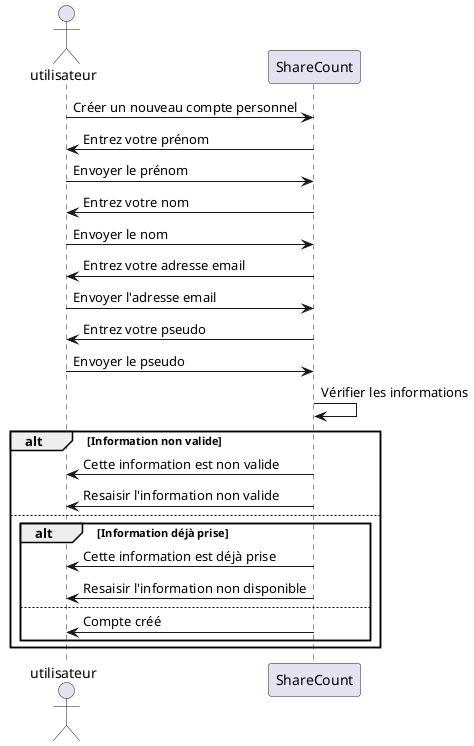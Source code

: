 @startuml  Créer compte personnel

actor utilisateur as u
participant ShareCount as sc

u -> sc : Créer un nouveau compte personnel
sc -> u : Entrez votre prénom
u -> sc : Envoyer le prénom
sc -> u : Entrez votre nom
u -> sc : Envoyer le nom
sc -> u : Entrez votre adresse email
u -> sc : Envoyer l'adresse email
sc -> u : Entrez votre pseudo
u -> sc : Envoyer le pseudo
sc -> sc : Vérifier les informations

alt Information non valide
sc -> u : Cette information est non valide
sc -> u : Resaisir l'information non valide
else

alt Information déjà prise
sc -> u : Cette information est déjà prise
sc -> u : Resaisir l'information non disponible
else

sc -> u : Compte créé

end

end

@enduml
